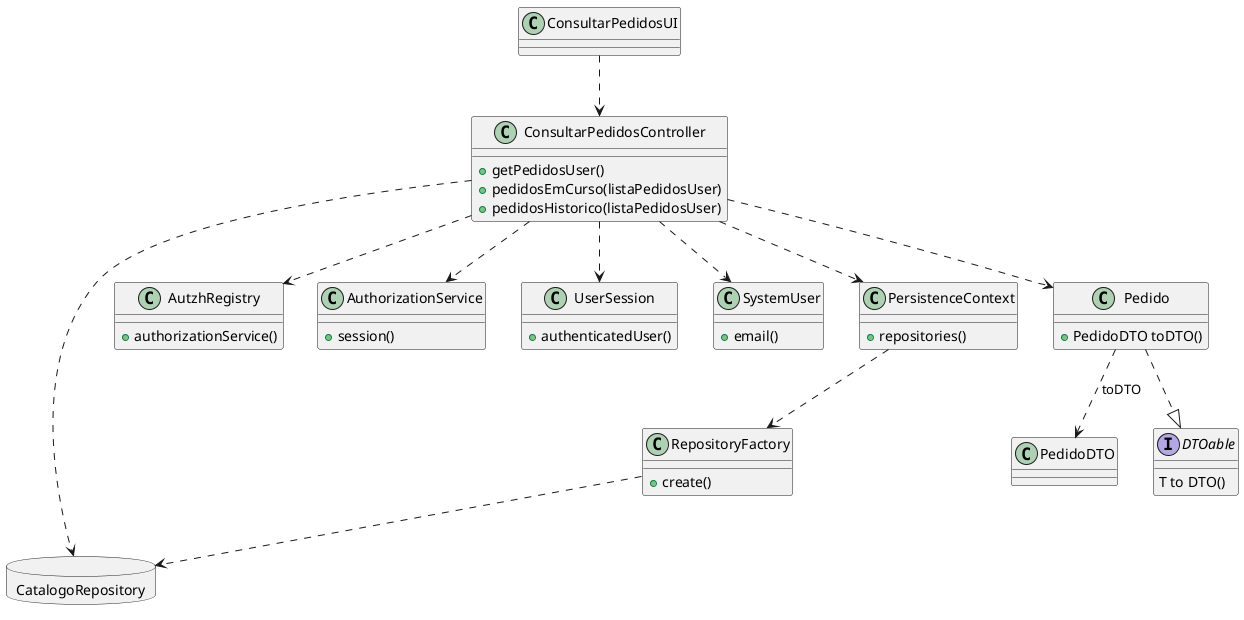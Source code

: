 @startuml
'https://plantuml.com/class-diagram

class ConsultarPedidosUI

class ConsultarPedidosController{
+getPedidosUser()
+pedidosEmCurso(listaPedidosUser)
+pedidosHistorico(listaPedidosUser)
}

class AutzhRegistry{
+authorizationService()
}

class AuthorizationService{
+session()
}

class UserSession{
+authenticatedUser()
}

class SystemUser{
+email()
}

class PersistenceContext{
+repositories()
}

class RepositoryFactory{
+create()
}

database CatalogoRepository{
}

class Pedido{
+PedidoDTO toDTO()
}

class PedidoDTO{
}

interface DTOable{
T to DTO()
}

ConsultarPedidosUI..>ConsultarPedidosController

ConsultarPedidosController..>AutzhRegistry
ConsultarPedidosController..>AuthorizationService
ConsultarPedidosController..>UserSession
ConsultarPedidosController..>SystemUser
ConsultarPedidosController..>PersistenceContext
ConsultarPedidosController..>CatalogoRepository
ConsultarPedidosController..>Pedido
Pedido..>PedidoDTO: toDTO
Pedido..|>DTOable

PersistenceContext..>RepositoryFactory


RepositoryFactory..>CatalogoRepository

@enduml